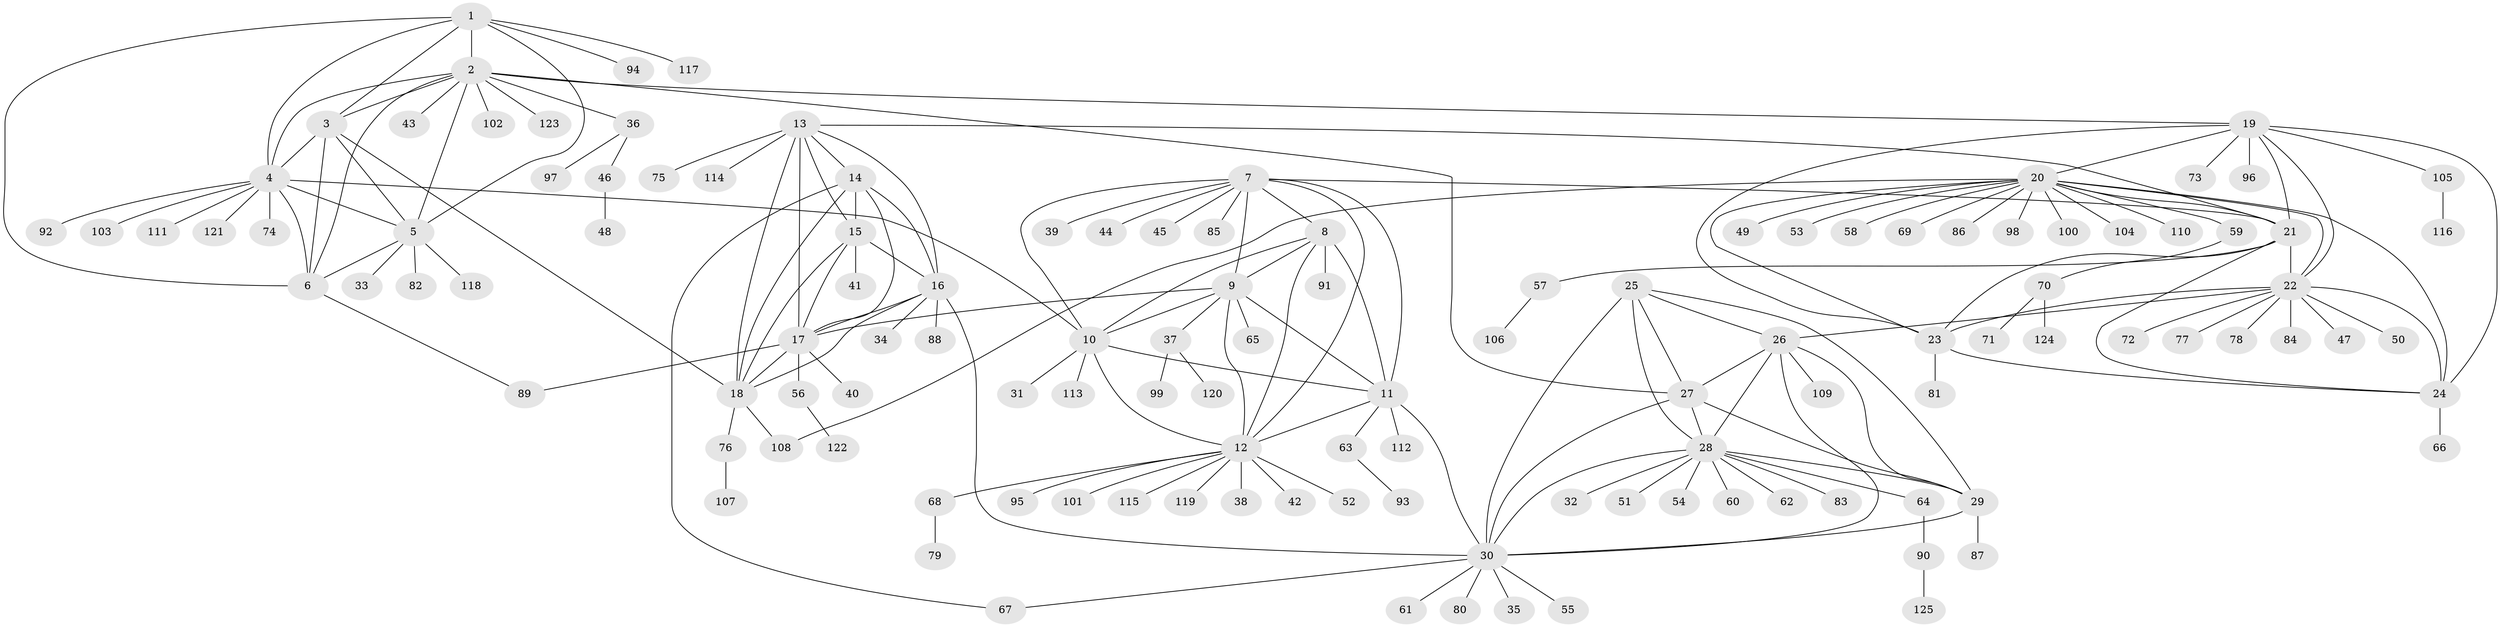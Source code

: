 // Generated by graph-tools (version 1.1) at 2025/02/03/09/25 03:02:44]
// undirected, 125 vertices, 183 edges
graph export_dot {
graph [start="1"]
  node [color=gray90,style=filled];
  1;
  2;
  3;
  4;
  5;
  6;
  7;
  8;
  9;
  10;
  11;
  12;
  13;
  14;
  15;
  16;
  17;
  18;
  19;
  20;
  21;
  22;
  23;
  24;
  25;
  26;
  27;
  28;
  29;
  30;
  31;
  32;
  33;
  34;
  35;
  36;
  37;
  38;
  39;
  40;
  41;
  42;
  43;
  44;
  45;
  46;
  47;
  48;
  49;
  50;
  51;
  52;
  53;
  54;
  55;
  56;
  57;
  58;
  59;
  60;
  61;
  62;
  63;
  64;
  65;
  66;
  67;
  68;
  69;
  70;
  71;
  72;
  73;
  74;
  75;
  76;
  77;
  78;
  79;
  80;
  81;
  82;
  83;
  84;
  85;
  86;
  87;
  88;
  89;
  90;
  91;
  92;
  93;
  94;
  95;
  96;
  97;
  98;
  99;
  100;
  101;
  102;
  103;
  104;
  105;
  106;
  107;
  108;
  109;
  110;
  111;
  112;
  113;
  114;
  115;
  116;
  117;
  118;
  119;
  120;
  121;
  122;
  123;
  124;
  125;
  1 -- 2;
  1 -- 3;
  1 -- 4;
  1 -- 5;
  1 -- 6;
  1 -- 94;
  1 -- 117;
  2 -- 3;
  2 -- 4;
  2 -- 5;
  2 -- 6;
  2 -- 19;
  2 -- 27;
  2 -- 36;
  2 -- 43;
  2 -- 102;
  2 -- 123;
  3 -- 4;
  3 -- 5;
  3 -- 6;
  3 -- 18;
  4 -- 5;
  4 -- 6;
  4 -- 10;
  4 -- 74;
  4 -- 92;
  4 -- 103;
  4 -- 111;
  4 -- 121;
  5 -- 6;
  5 -- 33;
  5 -- 82;
  5 -- 118;
  6 -- 89;
  7 -- 8;
  7 -- 9;
  7 -- 10;
  7 -- 11;
  7 -- 12;
  7 -- 21;
  7 -- 39;
  7 -- 44;
  7 -- 45;
  7 -- 85;
  8 -- 9;
  8 -- 10;
  8 -- 11;
  8 -- 12;
  8 -- 91;
  9 -- 10;
  9 -- 11;
  9 -- 12;
  9 -- 17;
  9 -- 37;
  9 -- 65;
  10 -- 11;
  10 -- 12;
  10 -- 31;
  10 -- 113;
  11 -- 12;
  11 -- 30;
  11 -- 63;
  11 -- 112;
  12 -- 38;
  12 -- 42;
  12 -- 52;
  12 -- 68;
  12 -- 95;
  12 -- 101;
  12 -- 115;
  12 -- 119;
  13 -- 14;
  13 -- 15;
  13 -- 16;
  13 -- 17;
  13 -- 18;
  13 -- 21;
  13 -- 75;
  13 -- 114;
  14 -- 15;
  14 -- 16;
  14 -- 17;
  14 -- 18;
  14 -- 67;
  15 -- 16;
  15 -- 17;
  15 -- 18;
  15 -- 41;
  16 -- 17;
  16 -- 18;
  16 -- 30;
  16 -- 34;
  16 -- 88;
  17 -- 18;
  17 -- 40;
  17 -- 56;
  17 -- 89;
  18 -- 76;
  18 -- 108;
  19 -- 20;
  19 -- 21;
  19 -- 22;
  19 -- 23;
  19 -- 24;
  19 -- 73;
  19 -- 96;
  19 -- 105;
  20 -- 21;
  20 -- 22;
  20 -- 23;
  20 -- 24;
  20 -- 49;
  20 -- 53;
  20 -- 58;
  20 -- 59;
  20 -- 69;
  20 -- 86;
  20 -- 98;
  20 -- 100;
  20 -- 104;
  20 -- 108;
  20 -- 110;
  21 -- 22;
  21 -- 23;
  21 -- 24;
  21 -- 57;
  22 -- 23;
  22 -- 24;
  22 -- 26;
  22 -- 47;
  22 -- 50;
  22 -- 72;
  22 -- 77;
  22 -- 78;
  22 -- 84;
  23 -- 24;
  23 -- 81;
  24 -- 66;
  25 -- 26;
  25 -- 27;
  25 -- 28;
  25 -- 29;
  25 -- 30;
  26 -- 27;
  26 -- 28;
  26 -- 29;
  26 -- 30;
  26 -- 109;
  27 -- 28;
  27 -- 29;
  27 -- 30;
  28 -- 29;
  28 -- 30;
  28 -- 32;
  28 -- 51;
  28 -- 54;
  28 -- 60;
  28 -- 62;
  28 -- 64;
  28 -- 83;
  29 -- 30;
  29 -- 87;
  30 -- 35;
  30 -- 55;
  30 -- 61;
  30 -- 67;
  30 -- 80;
  36 -- 46;
  36 -- 97;
  37 -- 99;
  37 -- 120;
  46 -- 48;
  56 -- 122;
  57 -- 106;
  59 -- 70;
  63 -- 93;
  64 -- 90;
  68 -- 79;
  70 -- 71;
  70 -- 124;
  76 -- 107;
  90 -- 125;
  105 -- 116;
}
